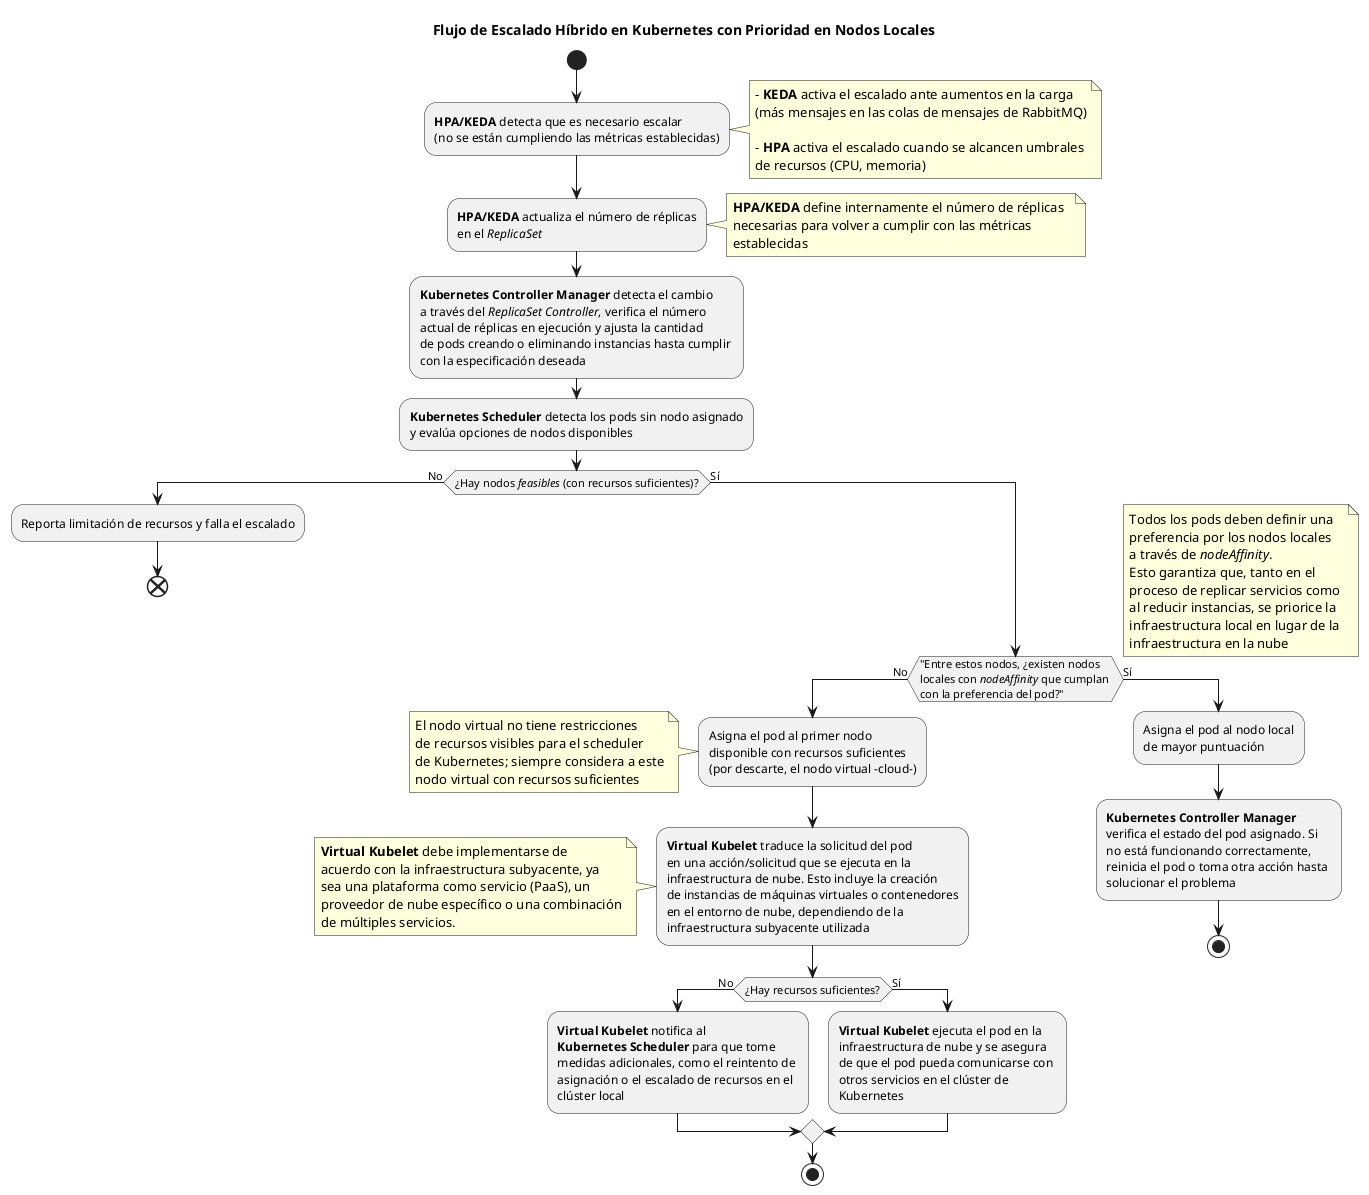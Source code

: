 @startuml test

title Flujo de Escalado Híbrido en Kubernetes con Prioridad en Nodos Locales

start
:<b>HPA/KEDA</b> detecta que es necesario escalar
(no se están cumpliendo las métricas establecidas);
note right
  - <b>KEDA</b> activa el escalado ante aumentos en la carga 
  (más mensajes en las colas de mensajes de RabbitMQ)
  
  - <b>HPA</b> activa el escalado cuando se alcancen umbrales
  de recursos (CPU, memoria) 
end note

:<b>HPA/KEDA</b> actualiza el número de réplicas
en el <i>ReplicaSet</i>;
note right
  <b>HPA/KEDA</b> define internamente el número de réplicas  
  necesarias para volver a cumplir con las métricas 
  establecidas
end note

:<b>Kubernetes Controller Manager</b> detecta el cambio
a través del <i>ReplicaSet Controller</i>, verifica el número
actual de réplicas en ejecución y ajusta la cantidad 
de pods creando o eliminando instancias hasta cumplir 
con la especificación deseada;

:<b>Kubernetes Scheduler</b> detecta los pods sin nodo asignado
y evalúa opciones de nodos disponibles;

if (¿Hay nodos <i>feasibles</i> (con recursos suficientes)?) then (No)
  :Reporta limitación de recursos y falla el escalado;
  end
else (Sí)
  if ("Entre estos nodos, ¿existen nodos \nlocales con <i>nodeAffinity</i> que cumplan \ncon la preferencia del pod?") then (No)
    note right
      Todos los pods deben definir una
      preferencia por los nodos locales
      a través de <i>nodeAffinity</i>. 
      Esto garantiza que, tanto en el 
      proceso de replicar servicios como 
      al reducir instancias, se priorice la 
      infraestructura local en lugar de la 
      infraestructura en la nube
    end note

    :Asigna el pod al primer nodo 
    disponible con recursos suficientes
    (por descarte, el nodo virtual -cloud-);
    note left
      El nodo virtual no tiene restricciones
      de recursos visibles para el scheduler
      de Kubernetes; siempre considera a este
      nodo virtual con recursos suficientes  
    end note

    :<b>Virtual Kubelet</b> traduce la solicitud del pod 
    en una acción/solicitud que se ejecuta en la 
    infraestructura de nube. Esto incluye la creación
    de instancias de máquinas virtuales o contenedores
    en el entorno de nube, dependiendo de la 
    infraestructura subyacente utilizada;
    note left
      <b>Virtual Kubelet</b> debe implementarse de 
      acuerdo con la infraestructura subyacente, ya
      sea una plataforma como servicio (PaaS), un 
      proveedor de nube específico o una combinación
      de múltiples servicios.
    end note

    if (¿Hay recursos suficientes?) then (No)
      :<b>Virtual Kubelet</b> notifica al 
      <b>Kubernetes Scheduler</b> para que tome 
      medidas adicionales, como el reintento de 
      asignación o el escalado de recursos en el 
      clúster local;
    else (Sí)
      :<b>Virtual Kubelet</b> ejecuta el pod en la 
      infraestructura de nube y se asegura 
      de que el pod pueda comunicarse con 
      otros servicios en el clúster de 
      Kubernetes;
    endif
    stop
  else (Sí)
    :Asigna el pod al nodo local
    de mayor puntuación;

    :<b>Kubernetes Controller Manager</b> 
    verifica el estado del pod asignado. Si
    no está funcionando correctamente, 
    reinicia el pod o toma otra acción hasta 
    solucionar el problema;
    stop
  endif
endif

@enduml
